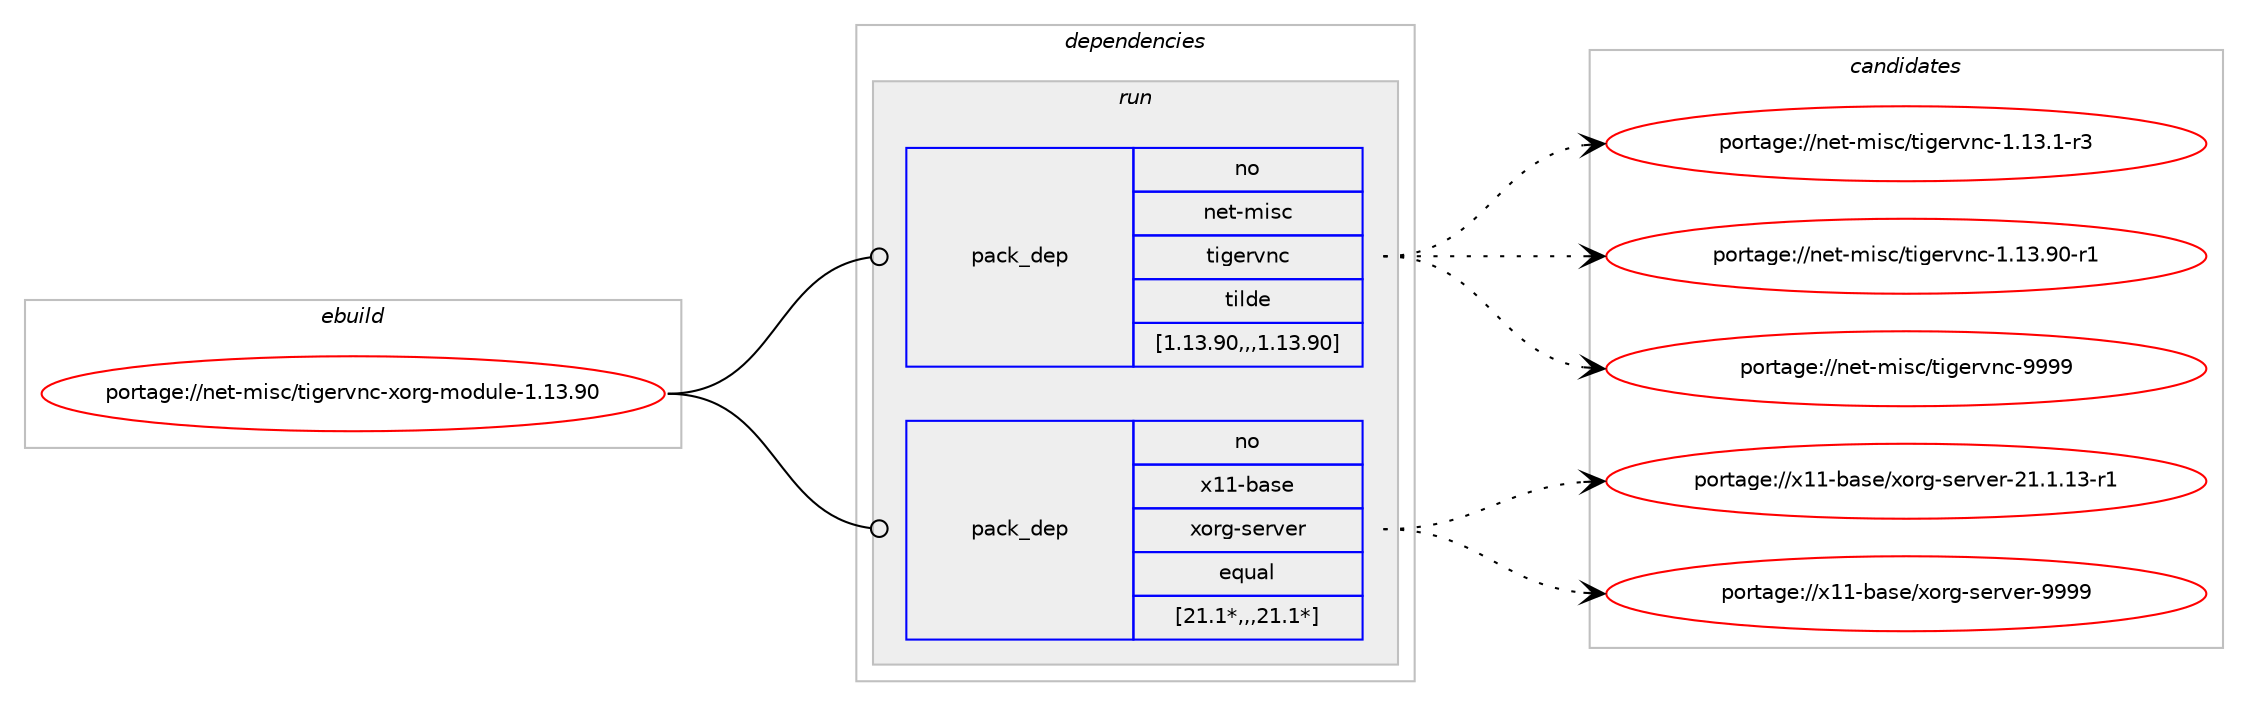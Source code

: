 digraph prolog {

# *************
# Graph options
# *************

newrank=true;
concentrate=true;
compound=true;
graph [rankdir=LR,fontname=Helvetica,fontsize=10,ranksep=1.5];#, ranksep=2.5, nodesep=0.2];
edge  [arrowhead=vee];
node  [fontname=Helvetica,fontsize=10];

# **********
# The ebuild
# **********

subgraph cluster_leftcol {
color=gray;
rank=same;
label=<<i>ebuild</i>>;
id [label="portage://net-misc/tigervnc-xorg-module-1.13.90", color=red, width=4, href="../net-misc/tigervnc-xorg-module-1.13.90.svg"];
}

# ****************
# The dependencies
# ****************

subgraph cluster_midcol {
color=gray;
label=<<i>dependencies</i>>;
subgraph cluster_compile {
fillcolor="#eeeeee";
style=filled;
label=<<i>compile</i>>;
}
subgraph cluster_compileandrun {
fillcolor="#eeeeee";
style=filled;
label=<<i>compile and run</i>>;
}
subgraph cluster_run {
fillcolor="#eeeeee";
style=filled;
label=<<i>run</i>>;
subgraph pack268596 {
dependency368113 [label=<<TABLE BORDER="0" CELLBORDER="1" CELLSPACING="0" CELLPADDING="4" WIDTH="220"><TR><TD ROWSPAN="6" CELLPADDING="30">pack_dep</TD></TR><TR><TD WIDTH="110">no</TD></TR><TR><TD>net-misc</TD></TR><TR><TD>tigervnc</TD></TR><TR><TD>tilde</TD></TR><TR><TD>[1.13.90,,,1.13.90]</TD></TR></TABLE>>, shape=none, color=blue];
}
id:e -> dependency368113:w [weight=20,style="solid",arrowhead="odot"];
subgraph pack268597 {
dependency368114 [label=<<TABLE BORDER="0" CELLBORDER="1" CELLSPACING="0" CELLPADDING="4" WIDTH="220"><TR><TD ROWSPAN="6" CELLPADDING="30">pack_dep</TD></TR><TR><TD WIDTH="110">no</TD></TR><TR><TD>x11-base</TD></TR><TR><TD>xorg-server</TD></TR><TR><TD>equal</TD></TR><TR><TD>[21.1*,,,21.1*]</TD></TR></TABLE>>, shape=none, color=blue];
}
id:e -> dependency368114:w [weight=20,style="solid",arrowhead="odot"];
}
}

# **************
# The candidates
# **************

subgraph cluster_choices {
rank=same;
color=gray;
label=<<i>candidates</i>>;

subgraph choice268596 {
color=black;
nodesep=1;
choice11010111645109105115994711610510310111411811099454946495146494511451 [label="portage://net-misc/tigervnc-1.13.1-r3", color=red, width=4,href="../net-misc/tigervnc-1.13.1-r3.svg"];
choice1101011164510910511599471161051031011141181109945494649514657484511449 [label="portage://net-misc/tigervnc-1.13.90-r1", color=red, width=4,href="../net-misc/tigervnc-1.13.90-r1.svg"];
choice110101116451091051159947116105103101114118110994557575757 [label="portage://net-misc/tigervnc-9999", color=red, width=4,href="../net-misc/tigervnc-9999.svg"];
dependency368113:e -> choice11010111645109105115994711610510310111411811099454946495146494511451:w [style=dotted,weight="100"];
dependency368113:e -> choice1101011164510910511599471161051031011141181109945494649514657484511449:w [style=dotted,weight="100"];
dependency368113:e -> choice110101116451091051159947116105103101114118110994557575757:w [style=dotted,weight="100"];
}
subgraph choice268597 {
color=black;
nodesep=1;
choice1204949459897115101471201111141034511510111411810111445504946494649514511449 [label="portage://x11-base/xorg-server-21.1.13-r1", color=red, width=4,href="../x11-base/xorg-server-21.1.13-r1.svg"];
choice120494945989711510147120111114103451151011141181011144557575757 [label="portage://x11-base/xorg-server-9999", color=red, width=4,href="../x11-base/xorg-server-9999.svg"];
dependency368114:e -> choice1204949459897115101471201111141034511510111411810111445504946494649514511449:w [style=dotted,weight="100"];
dependency368114:e -> choice120494945989711510147120111114103451151011141181011144557575757:w [style=dotted,weight="100"];
}
}

}
